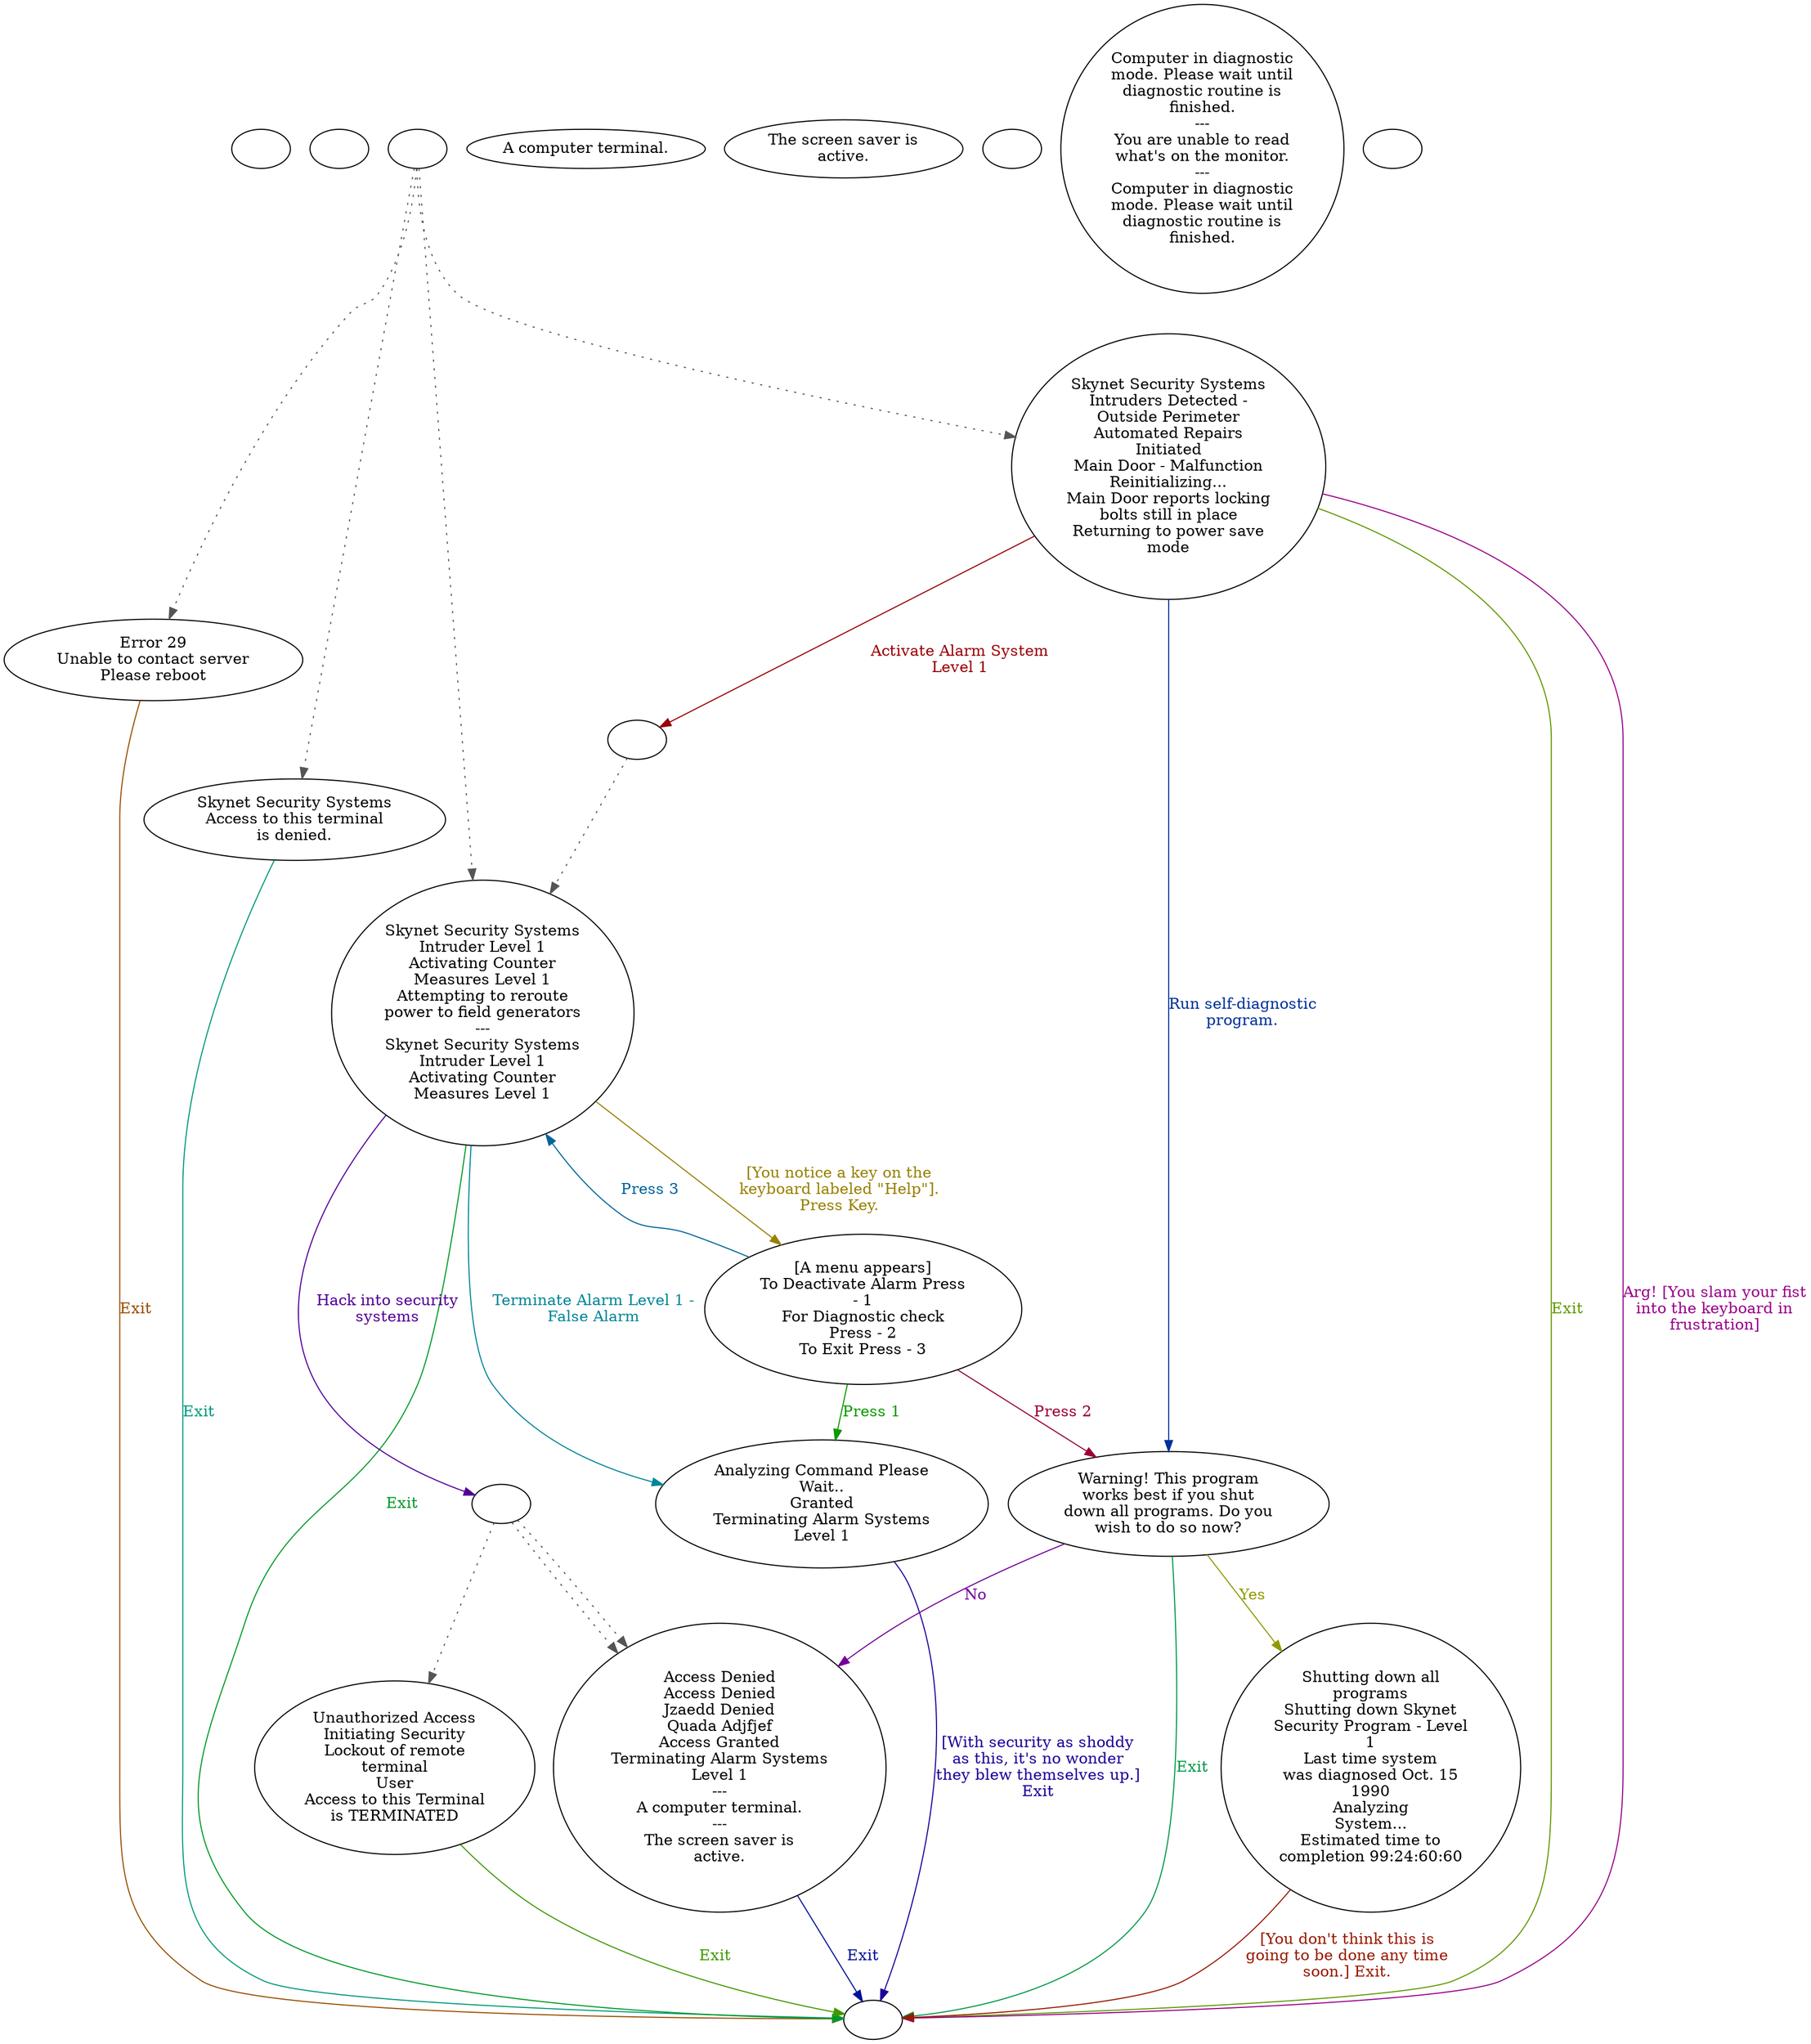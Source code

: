 digraph wsterm1b {
  "checkPartyMembersNearDoor" [style=filled       fillcolor="#FFFFFF"       color="#000000"]
  "checkPartyMembersNearDoor" [label=""]
  "start" [style=filled       fillcolor="#FFFFFF"       color="#000000"]
  "start" [label=""]
  "talk_p_proc" [style=filled       fillcolor="#FFFFFF"       color="#000000"]
  "talk_p_proc" -> "Node004" [style=dotted color="#555555"]
  "talk_p_proc" -> "Node003" [style=dotted color="#555555"]
  "talk_p_proc" -> "Node001" [style=dotted color="#555555"]
  "talk_p_proc" -> "Node002" [style=dotted color="#555555"]
  "talk_p_proc" [label=""]
  "look_at_p_proc" [style=filled       fillcolor="#FFFFFF"       color="#000000"]
  "look_at_p_proc" [label="A computer terminal."]
  "description_p_proc" [style=filled       fillcolor="#FFFFFF"       color="#000000"]
  "description_p_proc" [label="The screen saver is\nactive."]
  "use_skill_on_p_proc" [style=filled       fillcolor="#FFFFFF"       color="#000000"]
  "use_skill_on_p_proc" [label=""]
  "use_p_proc" [style=filled       fillcolor="#FFFFFF"       color="#000000"]
  "use_p_proc" [label="Computer in diagnostic\nmode. Please wait until\ndiagnostic routine is\nfinished.\n---\nYou are unable to read\nwhat's on the monitor.\n---\nComputer in diagnostic\nmode. Please wait until\ndiagnostic routine is\nfinished."]
  "damage_p_proc" [style=filled       fillcolor="#FFFFFF"       color="#000000"]
  "damage_p_proc" [label=""]
  "Node999" [style=filled       fillcolor="#FFFFFF"       color="#000000"]
  "Node999" [label=""]
  "Node001" [style=filled       fillcolor="#FFFFFF"       color="#000000"]
  "Node001" [label="Skynet Security Systems\nIntruder Level 1\nActivating Counter\nMeasures Level 1\nAttempting to reroute\npower to field generators\n---\nSkynet Security Systems\nIntruder Level 1\nActivating Counter\nMeasures Level 1"]
  "Node001" -> "Node010" [label="Terminate Alarm Level 1 -\nFalse Alarm" color="#008599" fontcolor="#008599"]
  "Node001" -> "Node011" [label="[You notice a key on the\nkeyboard labeled \"Help\"].\nPress Key." color="#998100" fontcolor="#998100"]
  "Node001" -> "Node001a" [label="Hack into security\nsystems" color="#540099" fontcolor="#540099"]
  "Node001" -> "Node999" [label="Exit" color="#009927" fontcolor="#009927"]
  "Node001a" [style=filled       fillcolor="#FFFFFF"       color="#000000"]
  "Node001a" -> "Node014" [style=dotted color="#555555"]
  "Node001a" -> "Node014" [style=dotted color="#555555"]
  "Node001a" -> "Node015" [style=dotted color="#555555"]
  "Node001a" [label=""]
  "Node002" [style=filled       fillcolor="#FFFFFF"       color="#000000"]
  "Node002" [label="Skynet Security Systems\nIntruders Detected -\nOutside Perimeter\nAutomated Repairs\nInitiated\nMain Door - Malfunction\nReinitializing...\nMain Door reports locking\nbolts still in place\nReturning to power save\nmode"]
  "Node002" -> "Node002a" [label="Activate Alarm System\nLevel 1" color="#990005" fontcolor="#990005"]
  "Node002" -> "Node012" [label="Run self-diagnostic\nprogram." color="#003299" fontcolor="#003299"]
  "Node002" -> "Node999" [label="Exit" color="#5F9900" fontcolor="#5F9900"]
  "Node002" -> "Node999" [label="Arg! [You slam your fist\ninto the keyboard in\nfrustration]" color="#99008B" fontcolor="#99008B"]
  "Node002a" [style=filled       fillcolor="#FFFFFF"       color="#000000"]
  "Node002a" -> "Node001" [style=dotted color="#555555"]
  "Node002a" [label=""]
  "Node003" [style=filled       fillcolor="#FFFFFF"       color="#000000"]
  "Node003" [label="Skynet Security Systems\nAccess to this terminal\nis denied."]
  "Node003" -> "Node999" [label="Exit" color="#00997A" fontcolor="#00997A"]
  "Node004" [style=filled       fillcolor="#FFFFFF"       color="#000000"]
  "Node004" [label="Error 29\nUnable to contact server\nPlease reboot"]
  "Node004" -> "Node999" [label="Exit" color="#994E00" fontcolor="#994E00"]
  "Node010" [style=filled       fillcolor="#FFFFFF"       color="#000000"]
  "Node010" [label="Analyzing Command Please\nWait..\nGranted\nTerminating Alarm Systems\nLevel 1"]
  "Node010" -> "Node999" [label="[With security as shoddy\nas this, it's no wonder\nthey blew themselves up.]\nExit" color="#210099" fontcolor="#210099"]
  "Node011" [style=filled       fillcolor="#FFFFFF"       color="#000000"]
  "Node011" [label="[A menu appears]\nTo Deactivate Alarm Press\n- 1\nFor Diagnostic check\nPress - 2\nTo Exit Press - 3"]
  "Node011" -> "Node010" [label="Press 1" color="#0C9900" fontcolor="#0C9900"]
  "Node011" -> "Node012" [label="Press 2" color="#990038" fontcolor="#990038"]
  "Node011" -> "Node001" [label="Press 3" color="#006599" fontcolor="#006599"]
  "Node012" [style=filled       fillcolor="#FFFFFF"       color="#000000"]
  "Node012" [label="Warning! This program\nworks best if you shut\ndown all programs. Do you\nwish to do so now?"]
  "Node012" -> "Node013" [label="Yes" color="#929900" fontcolor="#929900"]
  "Node012" -> "Node014" [label="No" color="#740099" fontcolor="#740099"]
  "Node012" -> "Node999" [label="Exit" color="#009947" fontcolor="#009947"]
  "Node013" [style=filled       fillcolor="#FFFFFF"       color="#000000"]
  "Node013" [label="Shutting down all\nprograms\nShutting down Skynet\nSecurity Program - Level\n1\nLast time system\nwas diagnosed Oct. 15\n1990\nAnalyzing\nSystem...\nEstimated time to\ncompletion 99:24:60:60"]
  "Node013" -> "Node999" [label="[You don't think this is\ngoing to be done any time\nsoon.] Exit." color="#991A00" fontcolor="#991A00"]
  "Node014" [style=filled       fillcolor="#FFFFFF"       color="#000000"]
  "Node014" [label="Access Denied\nAccess Denied\nJzaedd Denied\nQuada Adjfjef\nAccess Granted\nTerminating Alarm Systems\nLevel 1\n---\nA computer terminal.\n---\nThe screen saver is\nactive."]
  "Node014" -> "Node999" [label="Exit" color="#001299" fontcolor="#001299"]
  "Node015" [style=filled       fillcolor="#FFFFFF"       color="#000000"]
  "Node015" [label="Unauthorized Access\nInitiating Security\nLockout of remote\nterminal\nUser\nAccess to this Terminal\nis TERMINATED"]
  "Node015" -> "Node999" [label="Exit" color="#3F9900" fontcolor="#3F9900"]
}
